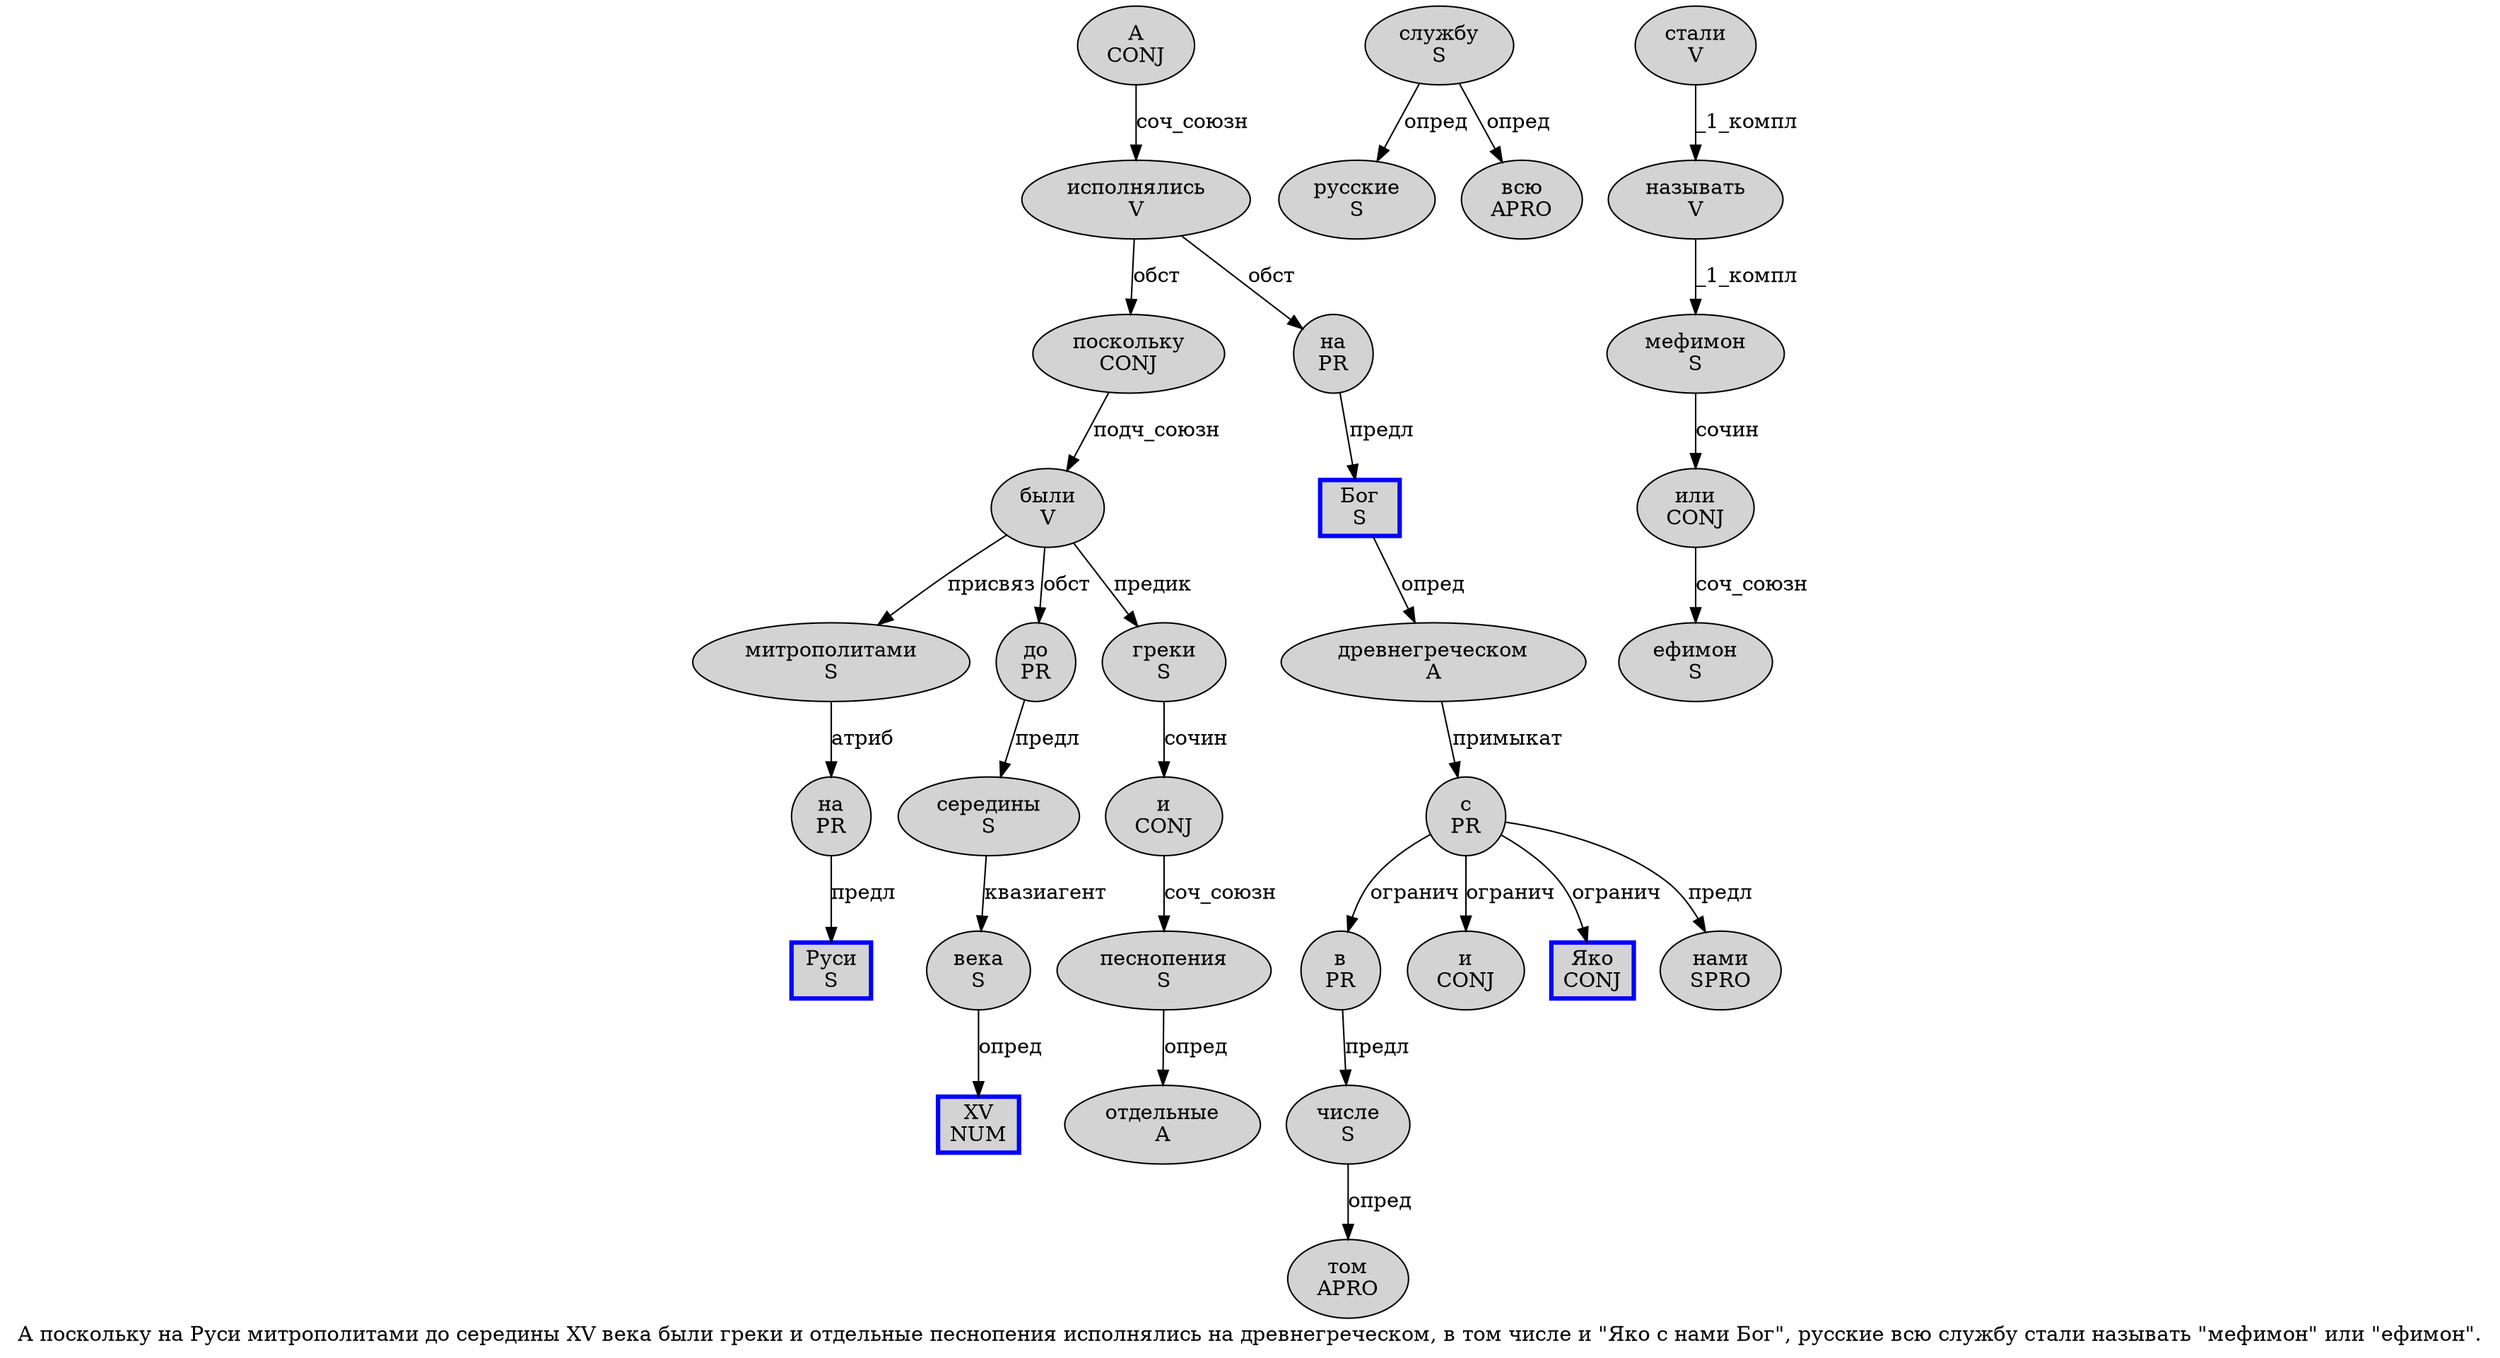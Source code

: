 digraph SENTENCE_1618 {
	graph [label="А поскольку на Руси митрополитами до середины XV века были греки и отдельные песнопения исполнялись на древнегреческом, в том числе и \"Яко с нами Бог\", русские всю службу стали называть \"мефимон\" или \"ефимон\"."]
	node [style=filled]
		0 [label="А
CONJ" color="" fillcolor=lightgray penwidth=1 shape=ellipse]
		1 [label="поскольку
CONJ" color="" fillcolor=lightgray penwidth=1 shape=ellipse]
		2 [label="на
PR" color="" fillcolor=lightgray penwidth=1 shape=ellipse]
		3 [label="Руси
S" color=blue fillcolor=lightgray penwidth=3 shape=box]
		4 [label="митрополитами
S" color="" fillcolor=lightgray penwidth=1 shape=ellipse]
		5 [label="до
PR" color="" fillcolor=lightgray penwidth=1 shape=ellipse]
		6 [label="середины
S" color="" fillcolor=lightgray penwidth=1 shape=ellipse]
		7 [label="XV
NUM" color=blue fillcolor=lightgray penwidth=3 shape=box]
		8 [label="века
S" color="" fillcolor=lightgray penwidth=1 shape=ellipse]
		9 [label="были
V" color="" fillcolor=lightgray penwidth=1 shape=ellipse]
		10 [label="греки
S" color="" fillcolor=lightgray penwidth=1 shape=ellipse]
		11 [label="и
CONJ" color="" fillcolor=lightgray penwidth=1 shape=ellipse]
		12 [label="отдельные
A" color="" fillcolor=lightgray penwidth=1 shape=ellipse]
		13 [label="песнопения
S" color="" fillcolor=lightgray penwidth=1 shape=ellipse]
		14 [label="исполнялись
V" color="" fillcolor=lightgray penwidth=1 shape=ellipse]
		15 [label="на
PR" color="" fillcolor=lightgray penwidth=1 shape=ellipse]
		16 [label="древнегреческом
A" color="" fillcolor=lightgray penwidth=1 shape=ellipse]
		18 [label="в
PR" color="" fillcolor=lightgray penwidth=1 shape=ellipse]
		19 [label="том
APRO" color="" fillcolor=lightgray penwidth=1 shape=ellipse]
		20 [label="числе
S" color="" fillcolor=lightgray penwidth=1 shape=ellipse]
		21 [label="и
CONJ" color="" fillcolor=lightgray penwidth=1 shape=ellipse]
		23 [label="Яко
CONJ" color=blue fillcolor=lightgray penwidth=3 shape=box]
		24 [label="с
PR" color="" fillcolor=lightgray penwidth=1 shape=ellipse]
		25 [label="нами
SPRO" color="" fillcolor=lightgray penwidth=1 shape=ellipse]
		26 [label="Бог
S" color=blue fillcolor=lightgray penwidth=3 shape=box]
		29 [label="русские
S" color="" fillcolor=lightgray penwidth=1 shape=ellipse]
		30 [label="всю
APRO" color="" fillcolor=lightgray penwidth=1 shape=ellipse]
		31 [label="службу
S" color="" fillcolor=lightgray penwidth=1 shape=ellipse]
		32 [label="стали
V" color="" fillcolor=lightgray penwidth=1 shape=ellipse]
		33 [label="называть
V" color="" fillcolor=lightgray penwidth=1 shape=ellipse]
		35 [label="мефимон
S" color="" fillcolor=lightgray penwidth=1 shape=ellipse]
		37 [label="или
CONJ" color="" fillcolor=lightgray penwidth=1 shape=ellipse]
		39 [label="ефимон
S" color="" fillcolor=lightgray penwidth=1 shape=ellipse]
			20 -> 19 [label="опред"]
			2 -> 3 [label="предл"]
			4 -> 2 [label="атриб"]
			24 -> 18 [label="огранич"]
			24 -> 21 [label="огранич"]
			24 -> 23 [label="огранич"]
			24 -> 25 [label="предл"]
			1 -> 9 [label="подч_союзн"]
			35 -> 37 [label="сочин"]
			14 -> 1 [label="обст"]
			14 -> 15 [label="обст"]
			37 -> 39 [label="соч_союзн"]
			31 -> 29 [label="опред"]
			31 -> 30 [label="опред"]
			15 -> 26 [label="предл"]
			16 -> 24 [label="примыкат"]
			8 -> 7 [label="опред"]
			18 -> 20 [label="предл"]
			9 -> 4 [label="присвяз"]
			9 -> 5 [label="обст"]
			9 -> 10 [label="предик"]
			33 -> 35 [label="_1_компл"]
			0 -> 14 [label="соч_союзн"]
			13 -> 12 [label="опред"]
			5 -> 6 [label="предл"]
			11 -> 13 [label="соч_союзн"]
			32 -> 33 [label="_1_компл"]
			10 -> 11 [label="сочин"]
			6 -> 8 [label="квазиагент"]
			26 -> 16 [label="опред"]
}
